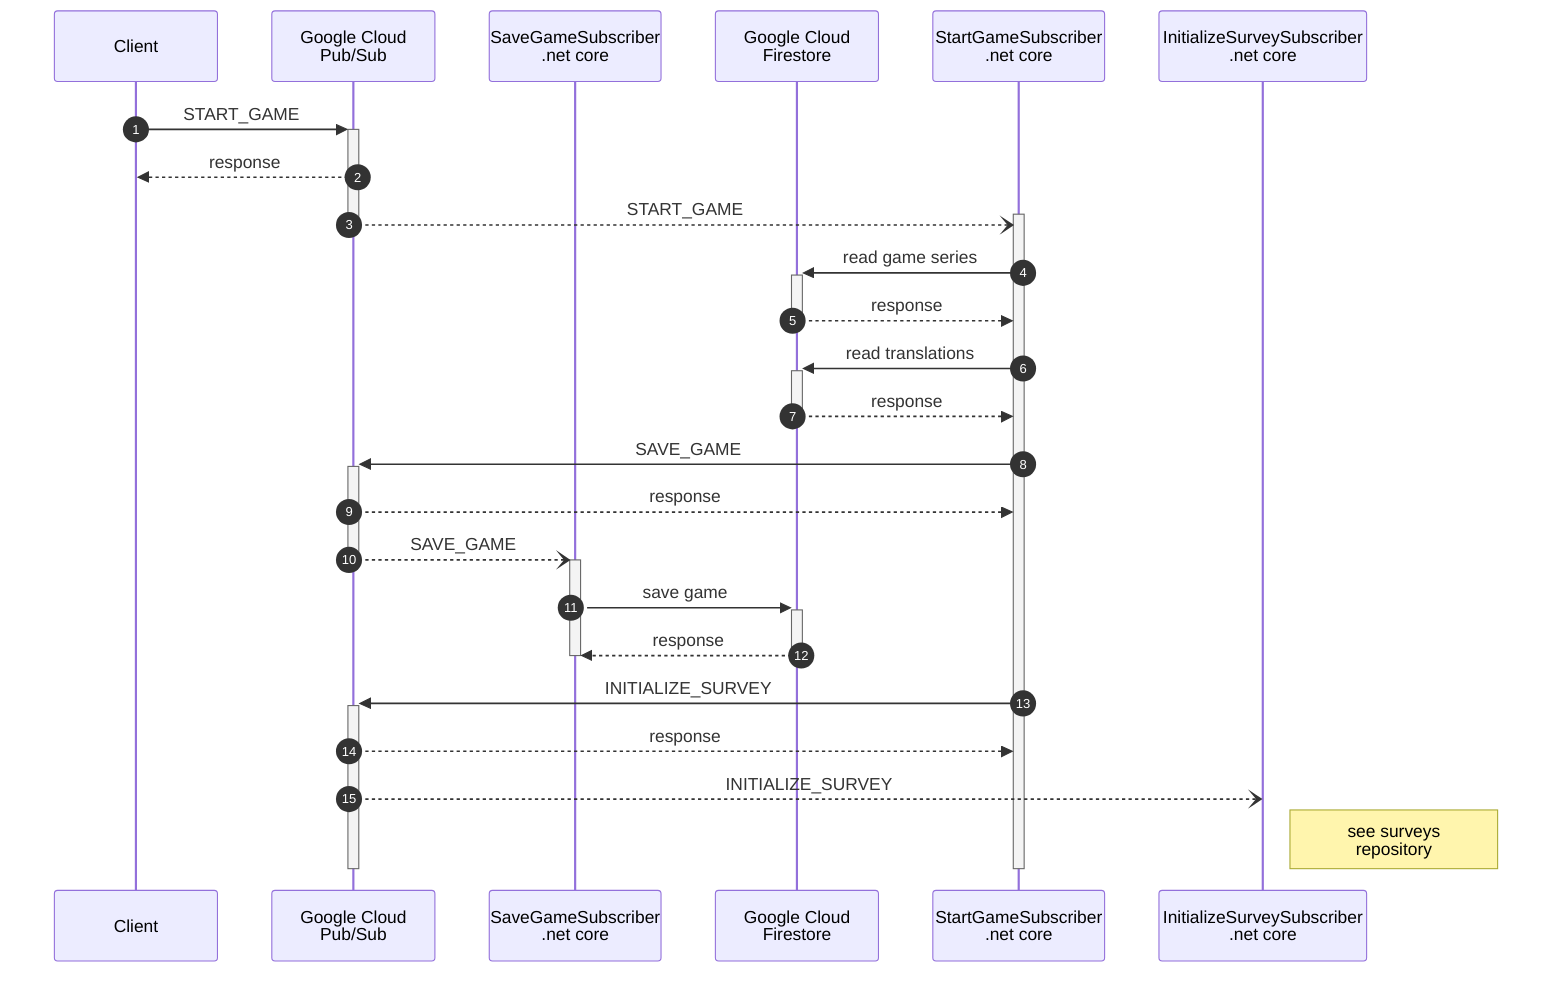 sequenceDiagram
    autonumber
    participant C as Client
    participant PS as Google Cloud<br>Pub/Sub
    participant SaveGS as SaveGameSubscriber<br>.net core
    participant FS as Google Cloud<br>Firestore
    participant SGS as StartGameSubscriber<br>.net core
    participant ISS as InitializeSurveySubscriber<br>.net core
    C->>+PS: START_GAME
    PS-->>C: response
    PS--)+SGS: START_GAME
    deactivate PS 
    SGS->>+FS: read game series
    FS-->>SGS: response
    deactivate FS
    SGS->>+FS: read translations
    FS-->>SGS: response
    deactivate FS
    SGS->>+PS: SAVE_GAME
    PS-->>SGS: response
    PS--)+SaveGS: SAVE_GAME
    deactivate PS 
    SaveGS->>+FS: save game
    FS-->>SaveGS: response
    deactivate FS
    deactivate SaveGS
    SGS->>+PS: INITIALIZE_SURVEY
    PS-->>SGS: response
    PS--)ISS: INITIALIZE_SURVEY
    Note right of ISS: see surveys<br>repository
    deactivate PS 
    deactivate SGS